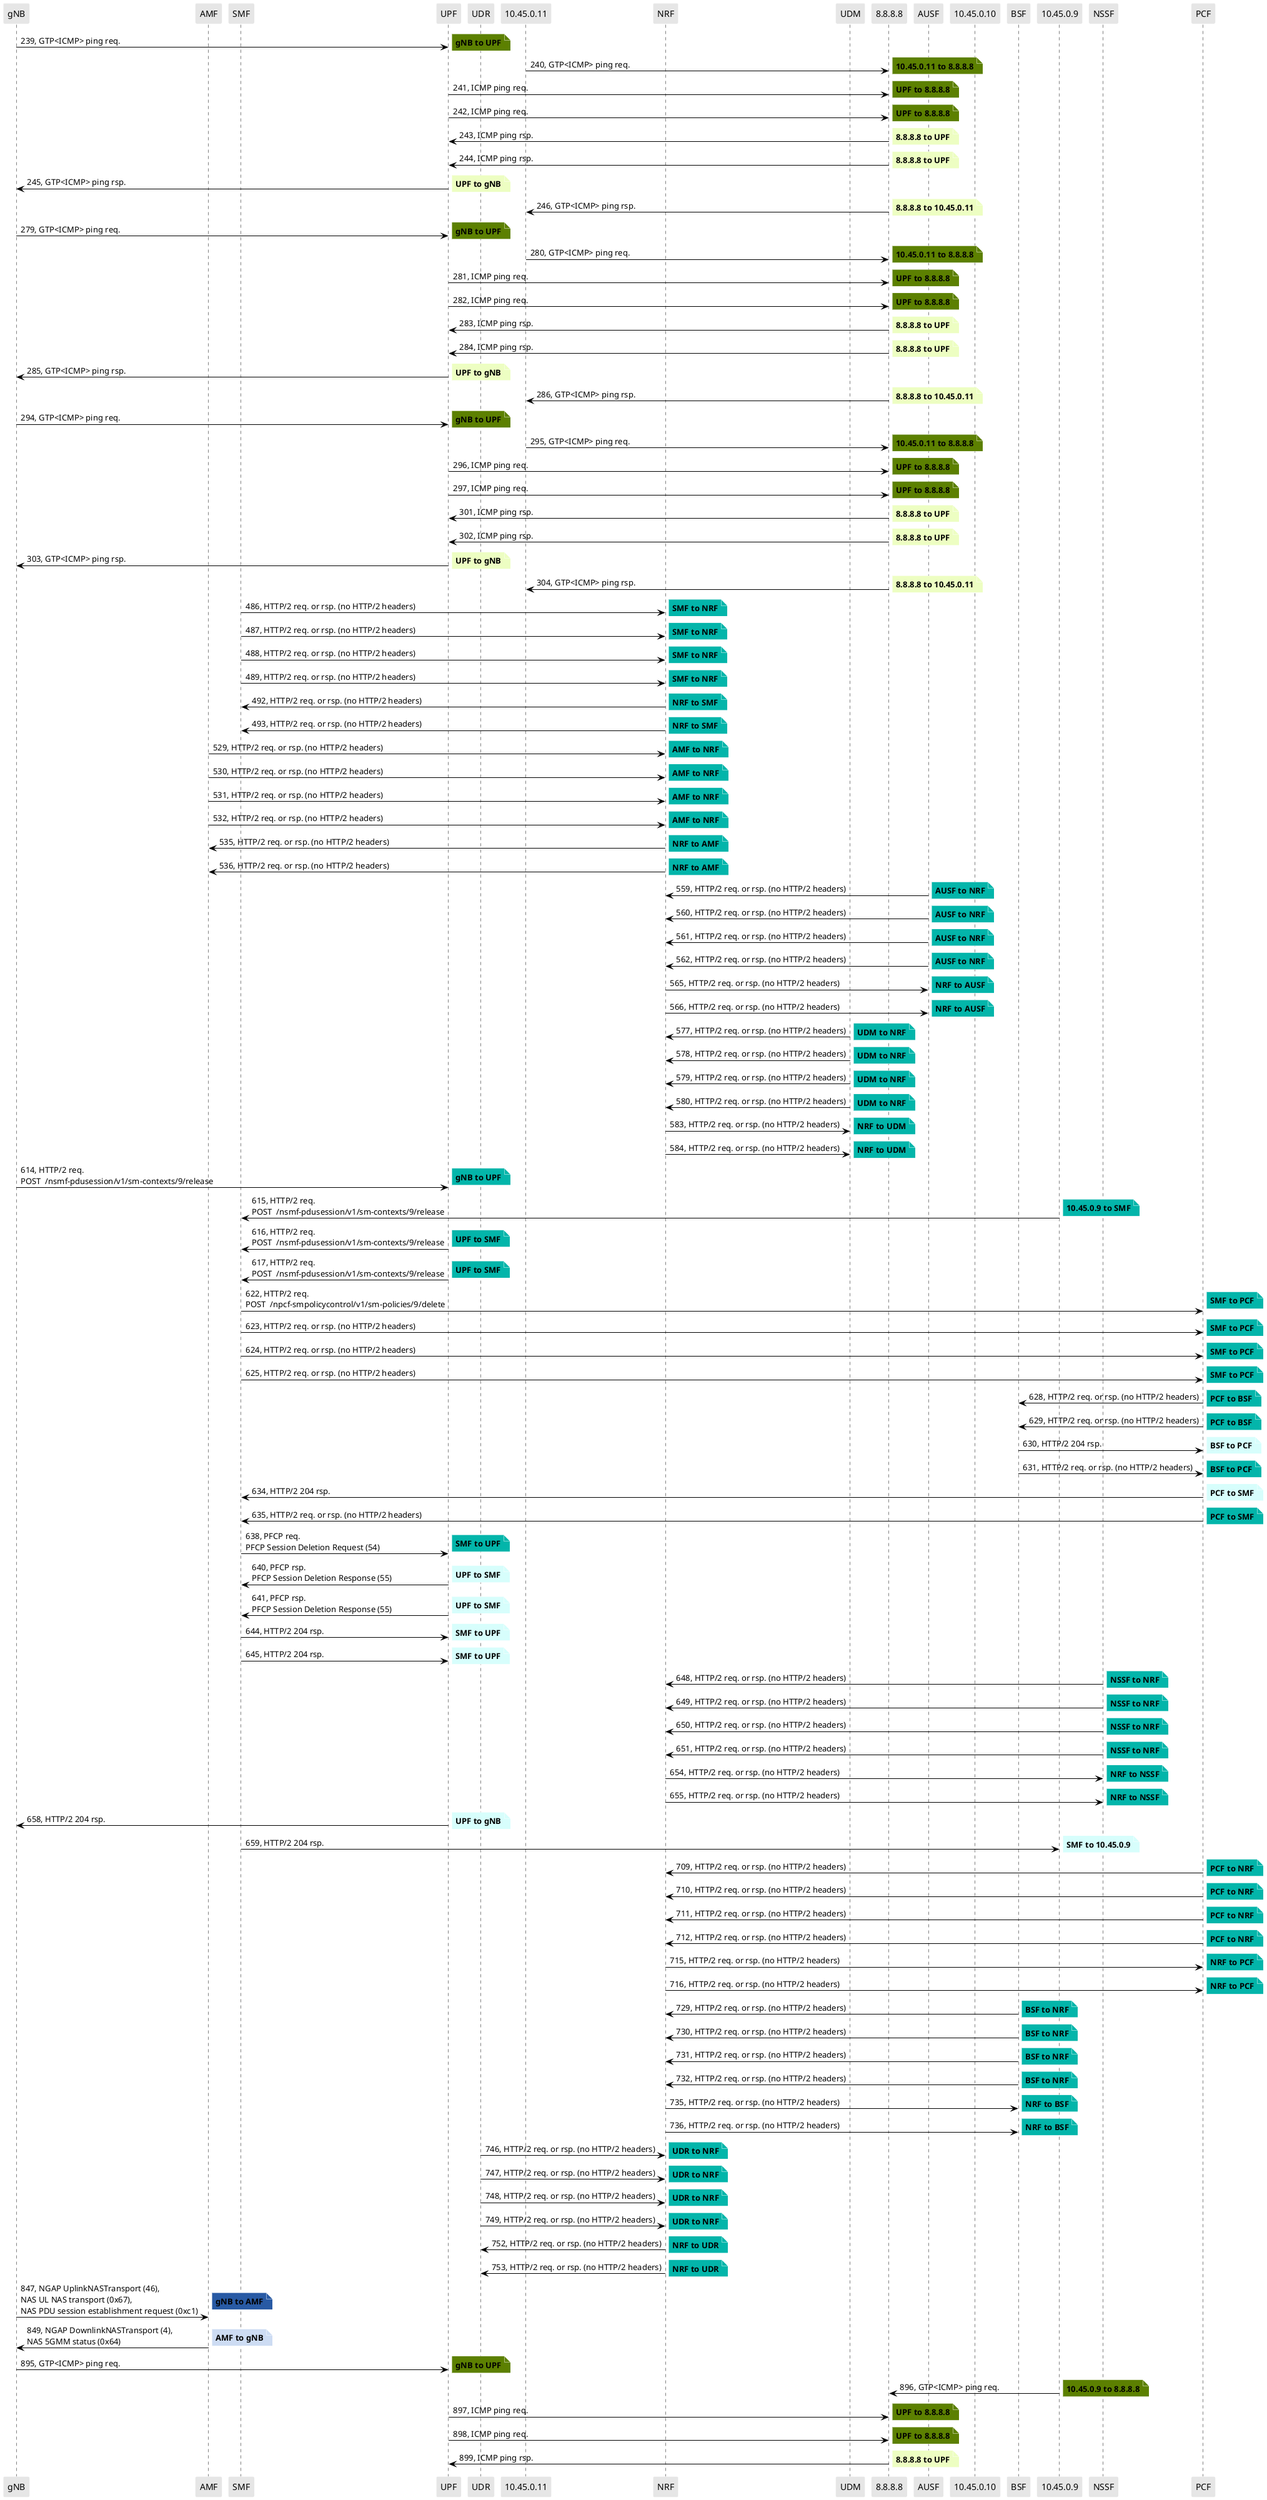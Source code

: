 @startuml
skinparam shadowing false
skinparam NoteBorderColor white
skinparam sequence {
    ArrowColor black
    LifeLineBorderColor black
    LifeLineBackgroundColor black
    ParticipantBorderColor white
    ParticipantBackgroundColor #e6e6e6
}
participant "gNB"
participant "AMF"
participant "SMF"
participant "UPF"
participant "UDR"
participant "10.45.0.11"
participant "NRF"
participant "UDM"
participant "8.8.8.8"
participant "AUSF"
participant "10.45.0.10"
participant "BSF"
participant "10.45.0.9"
participant "NSSF"
participant "PCF"

"gNB" -> "UPF": 239, GTP<ICMP> ping req.

note right #5C8001
**gNB to UPF**
end note

"10.45.0.11" -> "8.8.8.8": 240, GTP<ICMP> ping req.

note right #5C8001
**10.45.0.11 to 8.8.8.8**
end note

"UPF" -> "8.8.8.8": 241, ICMP ping req.

note right #5C8001
**UPF to 8.8.8.8**
end note

"UPF" -> "8.8.8.8": 242, ICMP ping req.

note right #5C8001
**UPF to 8.8.8.8**
end note

"8.8.8.8" -> "UPF": 243, ICMP ping rsp.

note right #EDFEC2
**8.8.8.8 to UPF**
end note

"8.8.8.8" -> "UPF": 244, ICMP ping rsp.

note right #EDFEC2
**8.8.8.8 to UPF**
end note

"UPF" -> "gNB": 245, GTP<ICMP> ping rsp.

note right #EDFEC2
**UPF to gNB**
end note

"8.8.8.8" -> "10.45.0.11": 246, GTP<ICMP> ping rsp.

note right #EDFEC2
**8.8.8.8 to 10.45.0.11**
end note

"gNB" -> "UPF": 279, GTP<ICMP> ping req.

note right #5C8001
**gNB to UPF**
end note

"10.45.0.11" -> "8.8.8.8": 280, GTP<ICMP> ping req.

note right #5C8001
**10.45.0.11 to 8.8.8.8**
end note

"UPF" -> "8.8.8.8": 281, ICMP ping req.

note right #5C8001
**UPF to 8.8.8.8**
end note

"UPF" -> "8.8.8.8": 282, ICMP ping req.

note right #5C8001
**UPF to 8.8.8.8**
end note

"8.8.8.8" -> "UPF": 283, ICMP ping rsp.

note right #EDFEC2
**8.8.8.8 to UPF**
end note

"8.8.8.8" -> "UPF": 284, ICMP ping rsp.

note right #EDFEC2
**8.8.8.8 to UPF**
end note

"UPF" -> "gNB": 285, GTP<ICMP> ping rsp.

note right #EDFEC2
**UPF to gNB**
end note

"8.8.8.8" -> "10.45.0.11": 286, GTP<ICMP> ping rsp.

note right #EDFEC2
**8.8.8.8 to 10.45.0.11**
end note

"gNB" -> "UPF": 294, GTP<ICMP> ping req.

note right #5C8001
**gNB to UPF**
end note

"10.45.0.11" -> "8.8.8.8": 295, GTP<ICMP> ping req.

note right #5C8001
**10.45.0.11 to 8.8.8.8**
end note

"UPF" -> "8.8.8.8": 296, ICMP ping req.

note right #5C8001
**UPF to 8.8.8.8**
end note

"UPF" -> "8.8.8.8": 297, ICMP ping req.

note right #5C8001
**UPF to 8.8.8.8**
end note

"8.8.8.8" -> "UPF": 301, ICMP ping rsp.

note right #EDFEC2
**8.8.8.8 to UPF**
end note

"8.8.8.8" -> "UPF": 302, ICMP ping rsp.

note right #EDFEC2
**8.8.8.8 to UPF**
end note

"UPF" -> "gNB": 303, GTP<ICMP> ping rsp.

note right #EDFEC2
**UPF to gNB**
end note

"8.8.8.8" -> "10.45.0.11": 304, GTP<ICMP> ping rsp.

note right #EDFEC2
**8.8.8.8 to 10.45.0.11**
end note

"SMF" -> "NRF": 486, HTTP/2 req. or rsp. (no HTTP/2 headers)

note right #03B5AA
**SMF to NRF**
end note

"SMF" -> "NRF": 487, HTTP/2 req. or rsp. (no HTTP/2 headers)

note right #03B5AA
**SMF to NRF**
end note

"SMF" -> "NRF": 488, HTTP/2 req. or rsp. (no HTTP/2 headers)

note right #03B5AA
**SMF to NRF**
end note

"SMF" -> "NRF": 489, HTTP/2 req. or rsp. (no HTTP/2 headers)

note right #03B5AA
**SMF to NRF**
end note

"NRF" -> "SMF": 492, HTTP/2 req. or rsp. (no HTTP/2 headers)

note right #03B5AA
**NRF to SMF**
end note

"NRF" -> "SMF": 493, HTTP/2 req. or rsp. (no HTTP/2 headers)

note right #03B5AA
**NRF to SMF**
end note

"AMF" -> "NRF": 529, HTTP/2 req. or rsp. (no HTTP/2 headers)

note right #03B5AA
**AMF to NRF**
end note

"AMF" -> "NRF": 530, HTTP/2 req. or rsp. (no HTTP/2 headers)

note right #03B5AA
**AMF to NRF**
end note

"AMF" -> "NRF": 531, HTTP/2 req. or rsp. (no HTTP/2 headers)

note right #03B5AA
**AMF to NRF**
end note

"AMF" -> "NRF": 532, HTTP/2 req. or rsp. (no HTTP/2 headers)

note right #03B5AA
**AMF to NRF**
end note

"NRF" -> "AMF": 535, HTTP/2 req. or rsp. (no HTTP/2 headers)

note right #03B5AA
**NRF to AMF**
end note

"NRF" -> "AMF": 536, HTTP/2 req. or rsp. (no HTTP/2 headers)

note right #03B5AA
**NRF to AMF**
end note

"AUSF" -> "NRF": 559, HTTP/2 req. or rsp. (no HTTP/2 headers)

note right #03B5AA
**AUSF to NRF**
end note

"AUSF" -> "NRF": 560, HTTP/2 req. or rsp. (no HTTP/2 headers)

note right #03B5AA
**AUSF to NRF**
end note

"AUSF" -> "NRF": 561, HTTP/2 req. or rsp. (no HTTP/2 headers)

note right #03B5AA
**AUSF to NRF**
end note

"AUSF" -> "NRF": 562, HTTP/2 req. or rsp. (no HTTP/2 headers)

note right #03B5AA
**AUSF to NRF**
end note

"NRF" -> "AUSF": 565, HTTP/2 req. or rsp. (no HTTP/2 headers)

note right #03B5AA
**NRF to AUSF**
end note

"NRF" -> "AUSF": 566, HTTP/2 req. or rsp. (no HTTP/2 headers)

note right #03B5AA
**NRF to AUSF**
end note

"UDM" -> "NRF": 577, HTTP/2 req. or rsp. (no HTTP/2 headers)

note right #03B5AA
**UDM to NRF**
end note

"UDM" -> "NRF": 578, HTTP/2 req. or rsp. (no HTTP/2 headers)

note right #03B5AA
**UDM to NRF**
end note

"UDM" -> "NRF": 579, HTTP/2 req. or rsp. (no HTTP/2 headers)

note right #03B5AA
**UDM to NRF**
end note

"UDM" -> "NRF": 580, HTTP/2 req. or rsp. (no HTTP/2 headers)

note right #03B5AA
**UDM to NRF**
end note

"NRF" -> "UDM": 583, HTTP/2 req. or rsp. (no HTTP/2 headers)

note right #03B5AA
**NRF to UDM**
end note

"NRF" -> "UDM": 584, HTTP/2 req. or rsp. (no HTTP/2 headers)

note right #03B5AA
**NRF to UDM**
end note

"gNB" -> "UPF": 614, HTTP/2 req.\nPOST  /nsmf-pdusession/v1/sm-contexts/9/release

note right #03B5AA
**gNB to UPF**
end note

"10.45.0.9" -> "SMF": 615, HTTP/2 req.\nPOST  /nsmf-pdusession/v1/sm-contexts/9/release

note right #03B5AA
**10.45.0.9 to SMF**
end note

"UPF" -> "SMF": 616, HTTP/2 req.\nPOST  /nsmf-pdusession/v1/sm-contexts/9/release

note right #03B5AA
**UPF to SMF**
end note

"UPF" -> "SMF": 617, HTTP/2 req.\nPOST  /nsmf-pdusession/v1/sm-contexts/9/release

note right #03B5AA
**UPF to SMF**
end note

"SMF" -> "PCF": 622, HTTP/2 req.\nPOST  /npcf-smpolicycontrol/v1/sm-policies/9/delete

note right #03B5AA
**SMF to PCF**
end note

"SMF" -> "PCF": 623, HTTP/2 req. or rsp. (no HTTP/2 headers)

note right #03B5AA
**SMF to PCF**
end note

"SMF" -> "PCF": 624, HTTP/2 req. or rsp. (no HTTP/2 headers)

note right #03B5AA
**SMF to PCF**
end note

"SMF" -> "PCF": 625, HTTP/2 req. or rsp. (no HTTP/2 headers)

note right #03B5AA
**SMF to PCF**
end note

"PCF" -> "BSF": 628, HTTP/2 req. or rsp. (no HTTP/2 headers)

note right #03B5AA
**PCF to BSF**
end note

"PCF" -> "BSF": 629, HTTP/2 req. or rsp. (no HTTP/2 headers)

note right #03B5AA
**PCF to BSF**
end note

"BSF" -> "PCF": 630, HTTP/2 204 rsp.

note right #D7FEFC
**BSF to PCF**
end note

"BSF" -> "PCF": 631, HTTP/2 req. or rsp. (no HTTP/2 headers)

note right #03B5AA
**BSF to PCF**
end note

"PCF" -> "SMF": 634, HTTP/2 204 rsp.

note right #D7FEFC
**PCF to SMF**
end note

"PCF" -> "SMF": 635, HTTP/2 req. or rsp. (no HTTP/2 headers)

note right #03B5AA
**PCF to SMF**
end note

"SMF" -> "UPF": 638, PFCP req.\nPFCP Session Deletion Request (54)

note right #03B5AA
**SMF to UPF**
end note

"UPF" -> "SMF": 640, PFCP rsp.\nPFCP Session Deletion Response (55)

note right #D7FEFC
**UPF to SMF**
end note

"UPF" -> "SMF": 641, PFCP rsp.\nPFCP Session Deletion Response (55)

note right #D7FEFC
**UPF to SMF**
end note

"SMF" -> "UPF": 644, HTTP/2 204 rsp.

note right #D7FEFC
**SMF to UPF**
end note

"SMF" -> "UPF": 645, HTTP/2 204 rsp.

note right #D7FEFC
**SMF to UPF**
end note

"NSSF" -> "NRF": 648, HTTP/2 req. or rsp. (no HTTP/2 headers)

note right #03B5AA
**NSSF to NRF**
end note

"NSSF" -> "NRF": 649, HTTP/2 req. or rsp. (no HTTP/2 headers)

note right #03B5AA
**NSSF to NRF**
end note

"NSSF" -> "NRF": 650, HTTP/2 req. or rsp. (no HTTP/2 headers)

note right #03B5AA
**NSSF to NRF**
end note

"NSSF" -> "NRF": 651, HTTP/2 req. or rsp. (no HTTP/2 headers)

note right #03B5AA
**NSSF to NRF**
end note

"NRF" -> "NSSF": 654, HTTP/2 req. or rsp. (no HTTP/2 headers)

note right #03B5AA
**NRF to NSSF**
end note

"NRF" -> "NSSF": 655, HTTP/2 req. or rsp. (no HTTP/2 headers)

note right #03B5AA
**NRF to NSSF**
end note

"UPF" -> "gNB": 658, HTTP/2 204 rsp.

note right #D7FEFC
**UPF to gNB**
end note

"SMF" -> "10.45.0.9": 659, HTTP/2 204 rsp.

note right #D7FEFC
**SMF to 10.45.0.9**
end note

"PCF" -> "NRF": 709, HTTP/2 req. or rsp. (no HTTP/2 headers)

note right #03B5AA
**PCF to NRF**
end note

"PCF" -> "NRF": 710, HTTP/2 req. or rsp. (no HTTP/2 headers)

note right #03B5AA
**PCF to NRF**
end note

"PCF" -> "NRF": 711, HTTP/2 req. or rsp. (no HTTP/2 headers)

note right #03B5AA
**PCF to NRF**
end note

"PCF" -> "NRF": 712, HTTP/2 req. or rsp. (no HTTP/2 headers)

note right #03B5AA
**PCF to NRF**
end note

"NRF" -> "PCF": 715, HTTP/2 req. or rsp. (no HTTP/2 headers)

note right #03B5AA
**NRF to PCF**
end note

"NRF" -> "PCF": 716, HTTP/2 req. or rsp. (no HTTP/2 headers)

note right #03B5AA
**NRF to PCF**
end note

"BSF" -> "NRF": 729, HTTP/2 req. or rsp. (no HTTP/2 headers)

note right #03B5AA
**BSF to NRF**
end note

"BSF" -> "NRF": 730, HTTP/2 req. or rsp. (no HTTP/2 headers)

note right #03B5AA
**BSF to NRF**
end note

"BSF" -> "NRF": 731, HTTP/2 req. or rsp. (no HTTP/2 headers)

note right #03B5AA
**BSF to NRF**
end note

"BSF" -> "NRF": 732, HTTP/2 req. or rsp. (no HTTP/2 headers)

note right #03B5AA
**BSF to NRF**
end note

"NRF" -> "BSF": 735, HTTP/2 req. or rsp. (no HTTP/2 headers)

note right #03B5AA
**NRF to BSF**
end note

"NRF" -> "BSF": 736, HTTP/2 req. or rsp. (no HTTP/2 headers)

note right #03B5AA
**NRF to BSF**
end note

"UDR" -> "NRF": 746, HTTP/2 req. or rsp. (no HTTP/2 headers)

note right #03B5AA
**UDR to NRF**
end note

"UDR" -> "NRF": 747, HTTP/2 req. or rsp. (no HTTP/2 headers)

note right #03B5AA
**UDR to NRF**
end note

"UDR" -> "NRF": 748, HTTP/2 req. or rsp. (no HTTP/2 headers)

note right #03B5AA
**UDR to NRF**
end note

"UDR" -> "NRF": 749, HTTP/2 req. or rsp. (no HTTP/2 headers)

note right #03B5AA
**UDR to NRF**
end note

"NRF" -> "UDR": 752, HTTP/2 req. or rsp. (no HTTP/2 headers)

note right #03B5AA
**NRF to UDR**
end note

"NRF" -> "UDR": 753, HTTP/2 req. or rsp. (no HTTP/2 headers)

note right #03B5AA
**NRF to UDR**
end note

"gNB" -> "AMF": 847, NGAP UplinkNASTransport (46),\nNAS UL NAS transport (0x67),\nNAS PDU session establishment request (0xc1)

note right #285AA4
**gNB to AMF**
end note

"AMF" -> "gNB": 849, NGAP DownlinkNASTransport (4),\nNAS 5GMM status (0x64)

note right #CDDCF3
**AMF to gNB**
end note

"gNB" -> "UPF": 895, GTP<ICMP> ping req.

note right #5C8001
**gNB to UPF**
end note

"10.45.0.9" -> "8.8.8.8": 896, GTP<ICMP> ping req.

note right #5C8001
**10.45.0.9 to 8.8.8.8**
end note

"UPF" -> "8.8.8.8": 897, ICMP ping req.

note right #5C8001
**UPF to 8.8.8.8**
end note

"UPF" -> "8.8.8.8": 898, ICMP ping req.

note right #5C8001
**UPF to 8.8.8.8**
end note

"8.8.8.8" -> "UPF": 899, ICMP ping rsp.

note right #EDFEC2
**8.8.8.8 to UPF**
end note

@enduml
